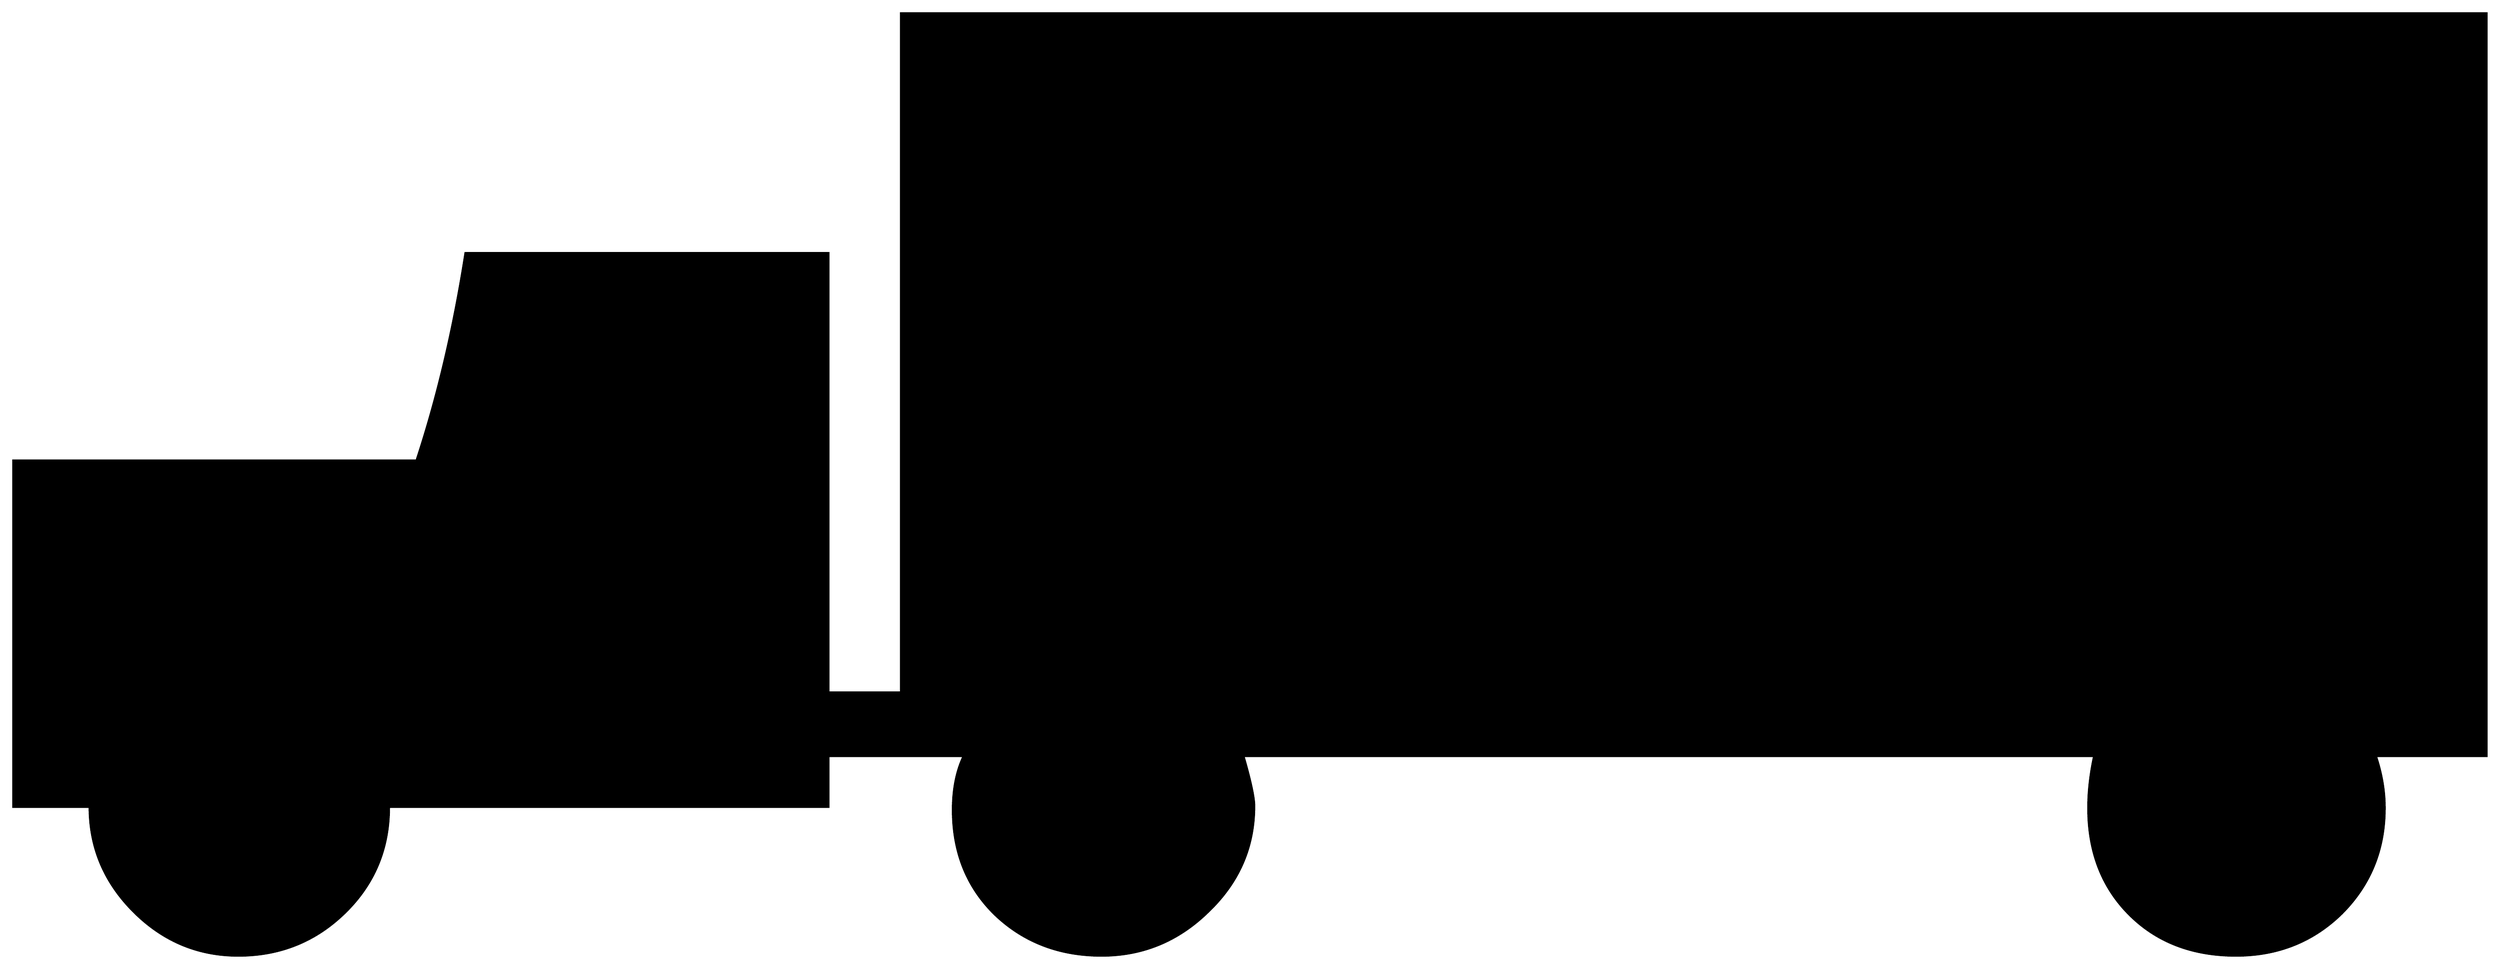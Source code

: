 


\begin{tikzpicture}[y=0.80pt, x=0.80pt, yscale=-1.0, xscale=1.0, inner sep=0pt, outer sep=0pt]
\begin{scope}[shift={(100.0,1605.0)},nonzero rule]
  \path[draw=.,fill=.,line width=1.600pt] (2609.0,-204.0) --
    (2496.0,-204.0) .. controls (2502.0,-186.0) and
    (2505.0,-168.333) .. (2505.0,-151.0) .. controls
    (2505.0,-108.333) and (2490.333,-72.333) .. (2461.0,-43.0) ..
    controls (2431.667,-14.333) and (2395.667,-0.0) .. (2353.0,0.0) ..
    controls (2308.333,0.0) and (2272.0,-14.0) .. (2244.0,-42.0)
    .. controls (2216.0,-70.0) and (2202.0,-106.333) ..
    (2202.0,-151.0) .. controls (2202.0,-167.667) and
    (2204.0,-185.333) .. (2208.0,-204.0) -- (1339.0,-204.0) ..
    controls (1346.333,-178.667) and (1350.0,-161.667) ..
    (1350.0,-153.0) .. controls (1350.0,-111.0) and
    (1334.333,-75.0) .. (1303.0,-45.0) .. controls (1272.333,-15.0)
    and (1236.0,0.0) .. (1194.0,0.0) .. controls (1150.667,0.0)
    and (1114.333,-14.0) .. (1085.0,-42.0) .. controls
    (1056.333,-70.0) and (1042.0,-105.667) .. (1042.0,-149.0) ..
    controls (1042.0,-170.333) and (1045.667,-188.667) ..
    (1053.0,-204.0) -- (915.0,-204.0) -- (915.0,-152.0) --
    (466.0,-152.0) .. controls (466.0,-109.333) and (451.0,-73.333)
    .. (421.0,-44.0) .. controls (391.0,-14.667) and (354.667,-0.0)
    .. (312.0,0.0) .. controls (270.667,0.0) and (235.0,-15.0) ..
    (205.0,-45.0) .. controls (175.0,-75.0) and (160.0,-110.667)
    .. (160.0,-152.0) -- (82.0,-152.0) -- (82.0,-506.0) --
    (494.0,-506.0) .. controls (515.333,-570.667) and (532.0,-641.333)
    .. (544.0,-718.0) -- (915.0,-718.0) -- (915.0,-269.0) --
    (989.0,-269.0) -- (989.0,-963.0) -- (2609.0,-963.0) --
    (2609.0,-204.0) -- cycle;
\end{scope}

\end{tikzpicture}

